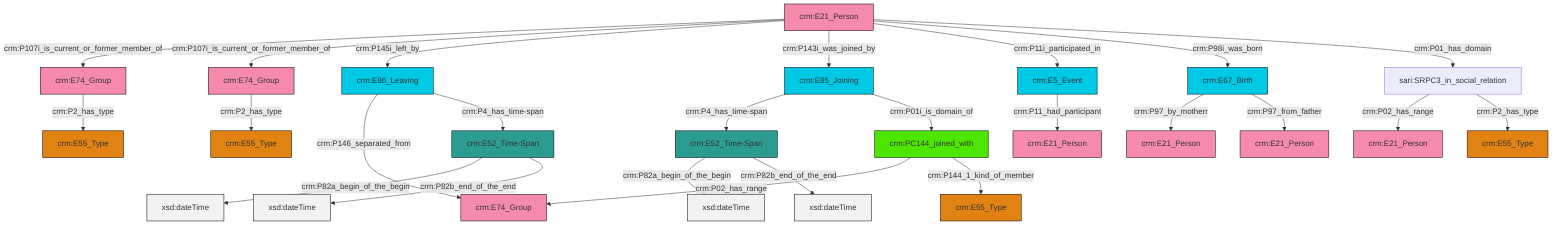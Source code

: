 graph TD
classDef Literal fill:#f2f2f2,stroke:#000000;
classDef CRM_Entity fill:#FFFFFF,stroke:#000000;
classDef Temporal_Entity fill:#00C9E6, stroke:#000000;
classDef Type fill:#E18312, stroke:#000000;
classDef Time-Span fill:#2C9C91, stroke:#000000;
classDef Appellation fill:#FFEB7F, stroke:#000000;
classDef Place fill:#008836, stroke:#000000;
classDef Persistent_Item fill:#B266B2, stroke:#000000;
classDef Conceptual_Object fill:#FFD700, stroke:#000000;
classDef Physical_Thing fill:#D2B48C, stroke:#000000;
classDef Actor fill:#f58aad, stroke:#000000;
classDef PC_Classes fill:#4ce600, stroke:#000000;
classDef Multi fill:#cccccc,stroke:#000000;

2["crm:E52_Time-Span"]:::Time-Span -->|crm:P82a_begin_of_the_begin| 3[xsd:dateTime]:::Literal
6["crm:E21_Person"]:::Actor -->|crm:P107i_is_current_or_former_member_of| 0["crm:E74_Group"]:::Actor
4["crm:E52_Time-Span"]:::Time-Span -->|crm:P82a_begin_of_the_begin| 7[xsd:dateTime]:::Literal
2["crm:E52_Time-Span"]:::Time-Span -->|crm:P82b_end_of_the_end| 8[xsd:dateTime]:::Literal
6["crm:E21_Person"]:::Actor -->|crm:P107i_is_current_or_former_member_of| 9["crm:E74_Group"]:::Actor
12["sari:SRPC3_in_social_relation"]:::Default -->|crm:P02_has_range| 10["crm:E21_Person"]:::Actor
13["crm:E67_Birth"]:::Temporal_Entity -->|crm:P97_by_motherr| 14["crm:E21_Person"]:::Actor
6["crm:E21_Person"]:::Actor -->|crm:P145i_left_by| 15["crm:E86_Leaving"]:::Temporal_Entity
13["crm:E67_Birth"]:::Temporal_Entity -->|crm:P97_from_father| 16["crm:E21_Person"]:::Actor
19["crm:PC144_joined_with"]:::PC_Classes -->|crm:P02_has_range| 20["crm:E74_Group"]:::Actor
6["crm:E21_Person"]:::Actor -->|crm:P143i_was_joined_by| 22["crm:E85_Joining"]:::Temporal_Entity
19["crm:PC144_joined_with"]:::PC_Classes -->|crm:P144_1_kind_of_member| 26["crm:E55_Type"]:::Type
15["crm:E86_Leaving"]:::Temporal_Entity -->|crm:P146_separated_from| 20["crm:E74_Group"]:::Actor
32["crm:E5_Event"]:::Temporal_Entity -->|crm:P11_had_participant| 23["crm:E21_Person"]:::Actor
6["crm:E21_Person"]:::Actor -->|crm:P11i_participated_in| 32["crm:E5_Event"]:::Temporal_Entity
0["crm:E74_Group"]:::Actor -->|crm:P2_has_type| 28["crm:E55_Type"]:::Type
6["crm:E21_Person"]:::Actor -->|crm:P98i_was_born| 13["crm:E67_Birth"]:::Temporal_Entity
22["crm:E85_Joining"]:::Temporal_Entity -->|crm:P4_has_time-span| 4["crm:E52_Time-Span"]:::Time-Span
9["crm:E74_Group"]:::Actor -->|crm:P2_has_type| 17["crm:E55_Type"]:::Type
15["crm:E86_Leaving"]:::Temporal_Entity -->|crm:P4_has_time-span| 2["crm:E52_Time-Span"]:::Time-Span
12["sari:SRPC3_in_social_relation"]:::Default -->|crm:P2_has_type| 37["crm:E55_Type"]:::Type
6["crm:E21_Person"]:::Actor -->|crm:P01_has_domain| 12["sari:SRPC3_in_social_relation"]:::Default
22["crm:E85_Joining"]:::Temporal_Entity -->|crm:P01i_is_domain_of| 19["crm:PC144_joined_with"]:::PC_Classes
4["crm:E52_Time-Span"]:::Time-Span -->|crm:P82b_end_of_the_end| 46[xsd:dateTime]:::Literal